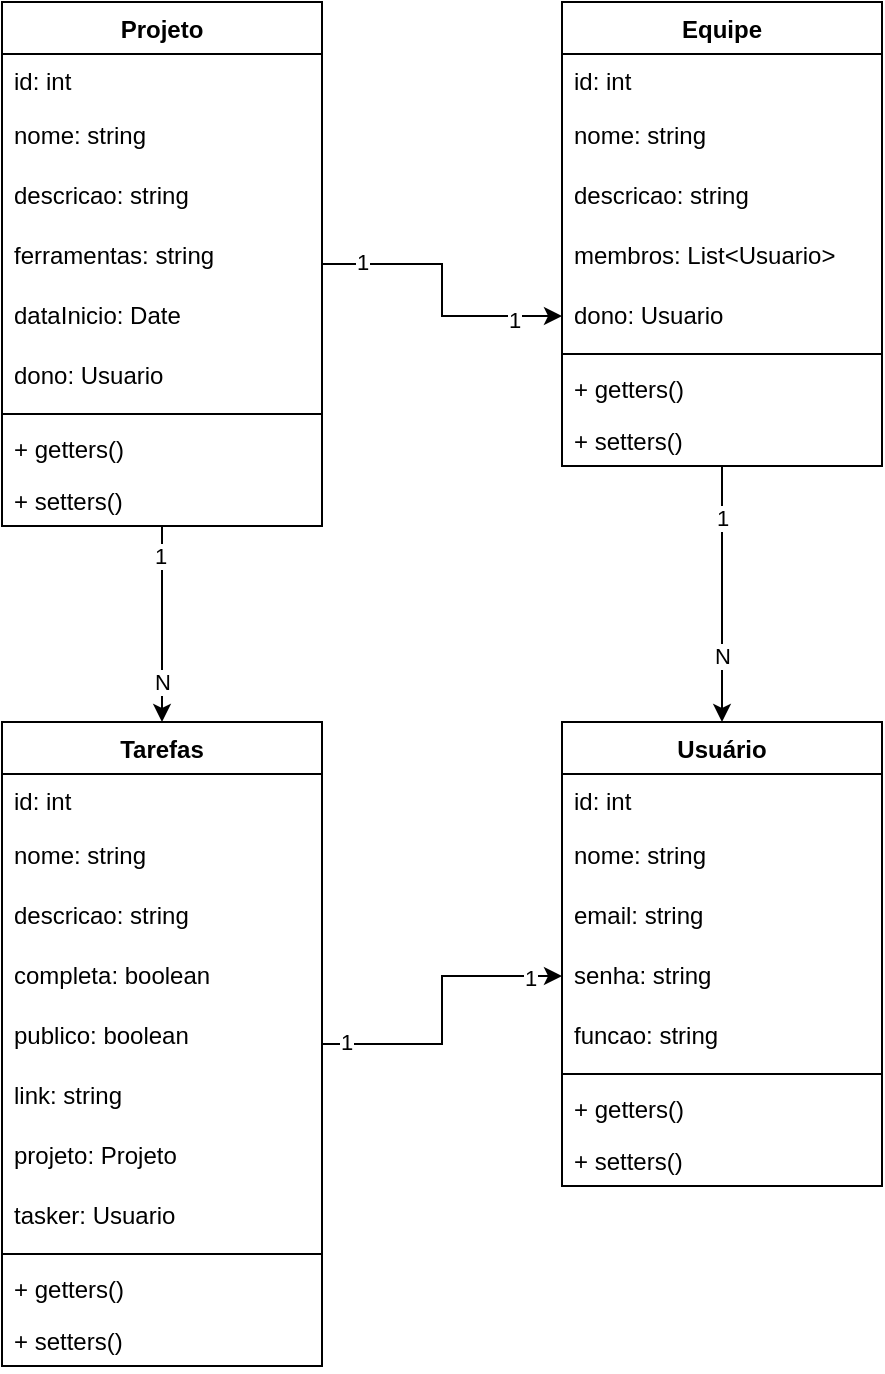 <mxfile version="22.1.8" type="device">
  <diagram name="Page-1" id="aJfsllRpUeeDs7LkDpxu">
    <mxGraphModel dx="1434" dy="738" grid="1" gridSize="10" guides="1" tooltips="1" connect="1" arrows="1" fold="1" page="1" pageScale="1" pageWidth="850" pageHeight="1100" math="0" shadow="0">
      <root>
        <mxCell id="0" />
        <mxCell id="1" parent="0" />
        <mxCell id="lNVUk_EETizKHX3eTg4E-97" value="" style="edgeStyle=orthogonalEdgeStyle;rounded=0;orthogonalLoop=1;jettySize=auto;html=1;" edge="1" parent="1" source="lNVUk_EETizKHX3eTg4E-13" target="lNVUk_EETizKHX3eTg4E-48">
          <mxGeometry relative="1" as="geometry" />
        </mxCell>
        <mxCell id="lNVUk_EETizKHX3eTg4E-98" value="1" style="edgeLabel;html=1;align=center;verticalAlign=middle;resizable=0;points=[];" vertex="1" connectable="0" parent="lNVUk_EETizKHX3eTg4E-97">
          <mxGeometry x="-0.729" y="1" relative="1" as="geometry">
            <mxPoint as="offset" />
          </mxGeometry>
        </mxCell>
        <mxCell id="lNVUk_EETizKHX3eTg4E-100" value="1" style="edgeLabel;html=1;align=center;verticalAlign=middle;resizable=0;points=[];" vertex="1" connectable="0" parent="lNVUk_EETizKHX3eTg4E-97">
          <mxGeometry x="0.671" y="-2" relative="1" as="geometry">
            <mxPoint as="offset" />
          </mxGeometry>
        </mxCell>
        <mxCell id="lNVUk_EETizKHX3eTg4E-101" value="" style="edgeStyle=orthogonalEdgeStyle;rounded=0;orthogonalLoop=1;jettySize=auto;html=1;entryX=0.5;entryY=0;entryDx=0;entryDy=0;" edge="1" parent="1" source="lNVUk_EETizKHX3eTg4E-13" target="lNVUk_EETizKHX3eTg4E-38">
          <mxGeometry relative="1" as="geometry" />
        </mxCell>
        <mxCell id="lNVUk_EETizKHX3eTg4E-102" value="1" style="edgeLabel;html=1;align=center;verticalAlign=middle;resizable=0;points=[];" vertex="1" connectable="0" parent="lNVUk_EETizKHX3eTg4E-101">
          <mxGeometry x="-0.69" y="-1" relative="1" as="geometry">
            <mxPoint as="offset" />
          </mxGeometry>
        </mxCell>
        <mxCell id="lNVUk_EETizKHX3eTg4E-103" value="N" style="edgeLabel;html=1;align=center;verticalAlign=middle;resizable=0;points=[];" vertex="1" connectable="0" parent="lNVUk_EETizKHX3eTg4E-101">
          <mxGeometry x="0.241" relative="1" as="geometry">
            <mxPoint y="17" as="offset" />
          </mxGeometry>
        </mxCell>
        <mxCell id="lNVUk_EETizKHX3eTg4E-13" value="Projeto" style="swimlane;fontStyle=1;align=center;verticalAlign=top;childLayout=stackLayout;horizontal=1;startSize=26;horizontalStack=0;resizeParent=1;resizeParentMax=0;resizeLast=0;collapsible=1;marginBottom=0;whiteSpace=wrap;html=1;" vertex="1" parent="1">
          <mxGeometry x="80" y="80" width="160" height="262" as="geometry" />
        </mxCell>
        <mxCell id="lNVUk_EETizKHX3eTg4E-14" value="id: int" style="text;strokeColor=none;fillColor=none;align=left;verticalAlign=top;spacingLeft=4;spacingRight=4;overflow=hidden;rotatable=0;points=[[0,0.5],[1,0.5]];portConstraint=eastwest;whiteSpace=wrap;html=1;" vertex="1" parent="lNVUk_EETizKHX3eTg4E-13">
          <mxGeometry y="26" width="160" height="26" as="geometry" />
        </mxCell>
        <mxCell id="lNVUk_EETizKHX3eTg4E-3" value="nome: string" style="text;strokeColor=none;fillColor=none;align=left;verticalAlign=middle;spacingLeft=4;spacingRight=4;overflow=hidden;points=[[0,0.5],[1,0.5]];portConstraint=eastwest;rotatable=0;whiteSpace=wrap;html=1;" vertex="1" parent="lNVUk_EETizKHX3eTg4E-13">
          <mxGeometry y="52" width="160" height="30" as="geometry" />
        </mxCell>
        <mxCell id="lNVUk_EETizKHX3eTg4E-4" value="descricao: string" style="text;strokeColor=none;fillColor=none;align=left;verticalAlign=middle;spacingLeft=4;spacingRight=4;overflow=hidden;points=[[0,0.5],[1,0.5]];portConstraint=eastwest;rotatable=0;whiteSpace=wrap;html=1;" vertex="1" parent="lNVUk_EETizKHX3eTg4E-13">
          <mxGeometry y="82" width="160" height="30" as="geometry" />
        </mxCell>
        <mxCell id="lNVUk_EETizKHX3eTg4E-5" value="ferramentas: string" style="text;strokeColor=none;fillColor=none;align=left;verticalAlign=middle;spacingLeft=4;spacingRight=4;overflow=hidden;points=[[0,0.5],[1,0.5]];portConstraint=eastwest;rotatable=0;whiteSpace=wrap;html=1;" vertex="1" parent="lNVUk_EETizKHX3eTg4E-13">
          <mxGeometry y="112" width="160" height="30" as="geometry" />
        </mxCell>
        <mxCell id="lNVUk_EETizKHX3eTg4E-6" value="dataInicio: Date" style="text;strokeColor=none;fillColor=none;align=left;verticalAlign=middle;spacingLeft=4;spacingRight=4;overflow=hidden;points=[[0,0.5],[1,0.5]];portConstraint=eastwest;rotatable=0;whiteSpace=wrap;html=1;" vertex="1" parent="lNVUk_EETizKHX3eTg4E-13">
          <mxGeometry y="142" width="160" height="30" as="geometry" />
        </mxCell>
        <mxCell id="lNVUk_EETizKHX3eTg4E-53" value="dono: Usuario" style="text;strokeColor=none;fillColor=none;align=left;verticalAlign=middle;spacingLeft=4;spacingRight=4;overflow=hidden;points=[[0,0.5],[1,0.5]];portConstraint=eastwest;rotatable=0;whiteSpace=wrap;html=1;" vertex="1" parent="lNVUk_EETizKHX3eTg4E-13">
          <mxGeometry y="172" width="160" height="30" as="geometry" />
        </mxCell>
        <mxCell id="lNVUk_EETizKHX3eTg4E-15" value="" style="line;strokeWidth=1;fillColor=none;align=left;verticalAlign=middle;spacingTop=-1;spacingLeft=3;spacingRight=3;rotatable=0;labelPosition=right;points=[];portConstraint=eastwest;strokeColor=inherit;" vertex="1" parent="lNVUk_EETizKHX3eTg4E-13">
          <mxGeometry y="202" width="160" height="8" as="geometry" />
        </mxCell>
        <mxCell id="lNVUk_EETizKHX3eTg4E-16" value="+ getters()" style="text;strokeColor=none;fillColor=none;align=left;verticalAlign=top;spacingLeft=4;spacingRight=4;overflow=hidden;rotatable=0;points=[[0,0.5],[1,0.5]];portConstraint=eastwest;whiteSpace=wrap;html=1;" vertex="1" parent="lNVUk_EETizKHX3eTg4E-13">
          <mxGeometry y="210" width="160" height="26" as="geometry" />
        </mxCell>
        <mxCell id="lNVUk_EETizKHX3eTg4E-17" value="+ setters()" style="text;strokeColor=none;fillColor=none;align=left;verticalAlign=top;spacingLeft=4;spacingRight=4;overflow=hidden;rotatable=0;points=[[0,0.5],[1,0.5]];portConstraint=eastwest;whiteSpace=wrap;html=1;" vertex="1" parent="lNVUk_EETizKHX3eTg4E-13">
          <mxGeometry y="236" width="160" height="26" as="geometry" />
        </mxCell>
        <mxCell id="lNVUk_EETizKHX3eTg4E-19" value="Usuário" style="swimlane;fontStyle=1;align=center;verticalAlign=top;childLayout=stackLayout;horizontal=1;startSize=26;horizontalStack=0;resizeParent=1;resizeParentMax=0;resizeLast=0;collapsible=1;marginBottom=0;whiteSpace=wrap;html=1;" vertex="1" parent="1">
          <mxGeometry x="360" y="440" width="160" height="232" as="geometry" />
        </mxCell>
        <mxCell id="lNVUk_EETizKHX3eTg4E-20" value="id: int" style="text;strokeColor=none;fillColor=none;align=left;verticalAlign=top;spacingLeft=4;spacingRight=4;overflow=hidden;rotatable=0;points=[[0,0.5],[1,0.5]];portConstraint=eastwest;whiteSpace=wrap;html=1;" vertex="1" parent="lNVUk_EETizKHX3eTg4E-19">
          <mxGeometry y="26" width="160" height="26" as="geometry" />
        </mxCell>
        <mxCell id="lNVUk_EETizKHX3eTg4E-21" value="nome: string" style="text;strokeColor=none;fillColor=none;align=left;verticalAlign=middle;spacingLeft=4;spacingRight=4;overflow=hidden;points=[[0,0.5],[1,0.5]];portConstraint=eastwest;rotatable=0;whiteSpace=wrap;html=1;" vertex="1" parent="lNVUk_EETizKHX3eTg4E-19">
          <mxGeometry y="52" width="160" height="30" as="geometry" />
        </mxCell>
        <mxCell id="lNVUk_EETizKHX3eTg4E-22" value="email: string" style="text;strokeColor=none;fillColor=none;align=left;verticalAlign=middle;spacingLeft=4;spacingRight=4;overflow=hidden;points=[[0,0.5],[1,0.5]];portConstraint=eastwest;rotatable=0;whiteSpace=wrap;html=1;" vertex="1" parent="lNVUk_EETizKHX3eTg4E-19">
          <mxGeometry y="82" width="160" height="30" as="geometry" />
        </mxCell>
        <mxCell id="lNVUk_EETizKHX3eTg4E-23" value="senha: string" style="text;strokeColor=none;fillColor=none;align=left;verticalAlign=middle;spacingLeft=4;spacingRight=4;overflow=hidden;points=[[0,0.5],[1,0.5]];portConstraint=eastwest;rotatable=0;whiteSpace=wrap;html=1;" vertex="1" parent="lNVUk_EETizKHX3eTg4E-19">
          <mxGeometry y="112" width="160" height="30" as="geometry" />
        </mxCell>
        <mxCell id="lNVUk_EETizKHX3eTg4E-24" value="funcao: string" style="text;strokeColor=none;fillColor=none;align=left;verticalAlign=middle;spacingLeft=4;spacingRight=4;overflow=hidden;points=[[0,0.5],[1,0.5]];portConstraint=eastwest;rotatable=0;whiteSpace=wrap;html=1;" vertex="1" parent="lNVUk_EETizKHX3eTg4E-19">
          <mxGeometry y="142" width="160" height="30" as="geometry" />
        </mxCell>
        <mxCell id="lNVUk_EETizKHX3eTg4E-25" value="" style="line;strokeWidth=1;fillColor=none;align=left;verticalAlign=middle;spacingTop=-1;spacingLeft=3;spacingRight=3;rotatable=0;labelPosition=right;points=[];portConstraint=eastwest;strokeColor=inherit;" vertex="1" parent="lNVUk_EETizKHX3eTg4E-19">
          <mxGeometry y="172" width="160" height="8" as="geometry" />
        </mxCell>
        <mxCell id="lNVUk_EETizKHX3eTg4E-26" value="+ getters()" style="text;strokeColor=none;fillColor=none;align=left;verticalAlign=top;spacingLeft=4;spacingRight=4;overflow=hidden;rotatable=0;points=[[0,0.5],[1,0.5]];portConstraint=eastwest;whiteSpace=wrap;html=1;" vertex="1" parent="lNVUk_EETizKHX3eTg4E-19">
          <mxGeometry y="180" width="160" height="26" as="geometry" />
        </mxCell>
        <mxCell id="lNVUk_EETizKHX3eTg4E-27" value="+ setters()" style="text;strokeColor=none;fillColor=none;align=left;verticalAlign=top;spacingLeft=4;spacingRight=4;overflow=hidden;rotatable=0;points=[[0,0.5],[1,0.5]];portConstraint=eastwest;whiteSpace=wrap;html=1;" vertex="1" parent="lNVUk_EETizKHX3eTg4E-19">
          <mxGeometry y="206" width="160" height="26" as="geometry" />
        </mxCell>
        <mxCell id="lNVUk_EETizKHX3eTg4E-104" value="" style="edgeStyle=orthogonalEdgeStyle;rounded=0;orthogonalLoop=1;jettySize=auto;html=1;entryX=0.5;entryY=0;entryDx=0;entryDy=0;" edge="1" parent="1" source="lNVUk_EETizKHX3eTg4E-29" target="lNVUk_EETizKHX3eTg4E-19">
          <mxGeometry relative="1" as="geometry" />
        </mxCell>
        <mxCell id="lNVUk_EETizKHX3eTg4E-105" value="1" style="edgeLabel;html=1;align=center;verticalAlign=middle;resizable=0;points=[];" vertex="1" connectable="0" parent="lNVUk_EETizKHX3eTg4E-104">
          <mxGeometry x="-0.605" relative="1" as="geometry">
            <mxPoint as="offset" />
          </mxGeometry>
        </mxCell>
        <mxCell id="lNVUk_EETizKHX3eTg4E-106" value="N" style="edgeLabel;html=1;align=center;verticalAlign=middle;resizable=0;points=[];" vertex="1" connectable="0" parent="lNVUk_EETizKHX3eTg4E-104">
          <mxGeometry x="0.474" relative="1" as="geometry">
            <mxPoint as="offset" />
          </mxGeometry>
        </mxCell>
        <mxCell id="lNVUk_EETizKHX3eTg4E-29" value="Equipe" style="swimlane;fontStyle=1;align=center;verticalAlign=top;childLayout=stackLayout;horizontal=1;startSize=26;horizontalStack=0;resizeParent=1;resizeParentMax=0;resizeLast=0;collapsible=1;marginBottom=0;whiteSpace=wrap;html=1;" vertex="1" parent="1">
          <mxGeometry x="360" y="80" width="160" height="232" as="geometry" />
        </mxCell>
        <mxCell id="lNVUk_EETizKHX3eTg4E-30" value="id: int" style="text;strokeColor=none;fillColor=none;align=left;verticalAlign=top;spacingLeft=4;spacingRight=4;overflow=hidden;rotatable=0;points=[[0,0.5],[1,0.5]];portConstraint=eastwest;whiteSpace=wrap;html=1;" vertex="1" parent="lNVUk_EETizKHX3eTg4E-29">
          <mxGeometry y="26" width="160" height="26" as="geometry" />
        </mxCell>
        <mxCell id="lNVUk_EETizKHX3eTg4E-31" value="nome: string" style="text;strokeColor=none;fillColor=none;align=left;verticalAlign=middle;spacingLeft=4;spacingRight=4;overflow=hidden;points=[[0,0.5],[1,0.5]];portConstraint=eastwest;rotatable=0;whiteSpace=wrap;html=1;" vertex="1" parent="lNVUk_EETizKHX3eTg4E-29">
          <mxGeometry y="52" width="160" height="30" as="geometry" />
        </mxCell>
        <mxCell id="lNVUk_EETizKHX3eTg4E-32" value="descricao: string" style="text;strokeColor=none;fillColor=none;align=left;verticalAlign=middle;spacingLeft=4;spacingRight=4;overflow=hidden;points=[[0,0.5],[1,0.5]];portConstraint=eastwest;rotatable=0;whiteSpace=wrap;html=1;" vertex="1" parent="lNVUk_EETizKHX3eTg4E-29">
          <mxGeometry y="82" width="160" height="30" as="geometry" />
        </mxCell>
        <mxCell id="lNVUk_EETizKHX3eTg4E-33" value="membros: List&amp;lt;Usuario&amp;gt;" style="text;strokeColor=none;fillColor=none;align=left;verticalAlign=middle;spacingLeft=4;spacingRight=4;overflow=hidden;points=[[0,0.5],[1,0.5]];portConstraint=eastwest;rotatable=0;whiteSpace=wrap;html=1;" vertex="1" parent="lNVUk_EETizKHX3eTg4E-29">
          <mxGeometry y="112" width="160" height="30" as="geometry" />
        </mxCell>
        <mxCell id="lNVUk_EETizKHX3eTg4E-48" value="dono: Usuario" style="text;strokeColor=none;fillColor=none;align=left;verticalAlign=middle;spacingLeft=4;spacingRight=4;overflow=hidden;points=[[0,0.5],[1,0.5]];portConstraint=eastwest;rotatable=0;whiteSpace=wrap;html=1;" vertex="1" parent="lNVUk_EETizKHX3eTg4E-29">
          <mxGeometry y="142" width="160" height="30" as="geometry" />
        </mxCell>
        <mxCell id="lNVUk_EETizKHX3eTg4E-35" value="" style="line;strokeWidth=1;fillColor=none;align=left;verticalAlign=middle;spacingTop=-1;spacingLeft=3;spacingRight=3;rotatable=0;labelPosition=right;points=[];portConstraint=eastwest;strokeColor=inherit;" vertex="1" parent="lNVUk_EETizKHX3eTg4E-29">
          <mxGeometry y="172" width="160" height="8" as="geometry" />
        </mxCell>
        <mxCell id="lNVUk_EETizKHX3eTg4E-36" value="+ getters()" style="text;strokeColor=none;fillColor=none;align=left;verticalAlign=top;spacingLeft=4;spacingRight=4;overflow=hidden;rotatable=0;points=[[0,0.5],[1,0.5]];portConstraint=eastwest;whiteSpace=wrap;html=1;" vertex="1" parent="lNVUk_EETizKHX3eTg4E-29">
          <mxGeometry y="180" width="160" height="26" as="geometry" />
        </mxCell>
        <mxCell id="lNVUk_EETizKHX3eTg4E-37" value="+ setters()" style="text;strokeColor=none;fillColor=none;align=left;verticalAlign=top;spacingLeft=4;spacingRight=4;overflow=hidden;rotatable=0;points=[[0,0.5],[1,0.5]];portConstraint=eastwest;whiteSpace=wrap;html=1;" vertex="1" parent="lNVUk_EETizKHX3eTg4E-29">
          <mxGeometry y="206" width="160" height="26" as="geometry" />
        </mxCell>
        <mxCell id="lNVUk_EETizKHX3eTg4E-119" value="" style="edgeStyle=orthogonalEdgeStyle;rounded=0;orthogonalLoop=1;jettySize=auto;html=1;entryX=0;entryY=0.5;entryDx=0;entryDy=0;" edge="1" parent="1" source="lNVUk_EETizKHX3eTg4E-38" target="lNVUk_EETizKHX3eTg4E-23">
          <mxGeometry relative="1" as="geometry">
            <mxPoint x="320" y="601" as="targetPoint" />
          </mxGeometry>
        </mxCell>
        <mxCell id="lNVUk_EETizKHX3eTg4E-120" value="1" style="edgeLabel;html=1;align=center;verticalAlign=middle;resizable=0;points=[];" vertex="1" connectable="0" parent="lNVUk_EETizKHX3eTg4E-119">
          <mxGeometry x="-0.844" y="1" relative="1" as="geometry">
            <mxPoint as="offset" />
          </mxGeometry>
        </mxCell>
        <mxCell id="lNVUk_EETizKHX3eTg4E-121" value="1" style="edgeLabel;html=1;align=center;verticalAlign=middle;resizable=0;points=[];" vertex="1" connectable="0" parent="lNVUk_EETizKHX3eTg4E-119">
          <mxGeometry x="0.792" y="-1" relative="1" as="geometry">
            <mxPoint as="offset" />
          </mxGeometry>
        </mxCell>
        <mxCell id="lNVUk_EETizKHX3eTg4E-38" value="Tarefas" style="swimlane;fontStyle=1;align=center;verticalAlign=top;childLayout=stackLayout;horizontal=1;startSize=26;horizontalStack=0;resizeParent=1;resizeParentMax=0;resizeLast=0;collapsible=1;marginBottom=0;whiteSpace=wrap;html=1;" vertex="1" parent="1">
          <mxGeometry x="80" y="440" width="160" height="322" as="geometry" />
        </mxCell>
        <mxCell id="lNVUk_EETizKHX3eTg4E-39" value="id: int" style="text;strokeColor=none;fillColor=none;align=left;verticalAlign=top;spacingLeft=4;spacingRight=4;overflow=hidden;rotatable=0;points=[[0,0.5],[1,0.5]];portConstraint=eastwest;whiteSpace=wrap;html=1;" vertex="1" parent="lNVUk_EETizKHX3eTg4E-38">
          <mxGeometry y="26" width="160" height="26" as="geometry" />
        </mxCell>
        <mxCell id="lNVUk_EETizKHX3eTg4E-40" value="nome: string" style="text;strokeColor=none;fillColor=none;align=left;verticalAlign=middle;spacingLeft=4;spacingRight=4;overflow=hidden;points=[[0,0.5],[1,0.5]];portConstraint=eastwest;rotatable=0;whiteSpace=wrap;html=1;" vertex="1" parent="lNVUk_EETizKHX3eTg4E-38">
          <mxGeometry y="52" width="160" height="30" as="geometry" />
        </mxCell>
        <mxCell id="lNVUk_EETizKHX3eTg4E-41" value="descricao: string" style="text;strokeColor=none;fillColor=none;align=left;verticalAlign=middle;spacingLeft=4;spacingRight=4;overflow=hidden;points=[[0,0.5],[1,0.5]];portConstraint=eastwest;rotatable=0;whiteSpace=wrap;html=1;" vertex="1" parent="lNVUk_EETizKHX3eTg4E-38">
          <mxGeometry y="82" width="160" height="30" as="geometry" />
        </mxCell>
        <mxCell id="lNVUk_EETizKHX3eTg4E-42" value="completa: boolean" style="text;strokeColor=none;fillColor=none;align=left;verticalAlign=middle;spacingLeft=4;spacingRight=4;overflow=hidden;points=[[0,0.5],[1,0.5]];portConstraint=eastwest;rotatable=0;whiteSpace=wrap;html=1;" vertex="1" parent="lNVUk_EETizKHX3eTg4E-38">
          <mxGeometry y="112" width="160" height="30" as="geometry" />
        </mxCell>
        <mxCell id="lNVUk_EETizKHX3eTg4E-43" value="publico: boolean" style="text;strokeColor=none;fillColor=none;align=left;verticalAlign=middle;spacingLeft=4;spacingRight=4;overflow=hidden;points=[[0,0.5],[1,0.5]];portConstraint=eastwest;rotatable=0;whiteSpace=wrap;html=1;" vertex="1" parent="lNVUk_EETizKHX3eTg4E-38">
          <mxGeometry y="142" width="160" height="30" as="geometry" />
        </mxCell>
        <mxCell id="lNVUk_EETizKHX3eTg4E-47" value="link: string" style="text;strokeColor=none;fillColor=none;align=left;verticalAlign=middle;spacingLeft=4;spacingRight=4;overflow=hidden;points=[[0,0.5],[1,0.5]];portConstraint=eastwest;rotatable=0;whiteSpace=wrap;html=1;" vertex="1" parent="lNVUk_EETizKHX3eTg4E-38">
          <mxGeometry y="172" width="160" height="30" as="geometry" />
        </mxCell>
        <mxCell id="lNVUk_EETizKHX3eTg4E-49" value="projeto: Projeto" style="text;strokeColor=none;fillColor=none;align=left;verticalAlign=middle;spacingLeft=4;spacingRight=4;overflow=hidden;points=[[0,0.5],[1,0.5]];portConstraint=eastwest;rotatable=0;whiteSpace=wrap;html=1;" vertex="1" parent="lNVUk_EETizKHX3eTg4E-38">
          <mxGeometry y="202" width="160" height="30" as="geometry" />
        </mxCell>
        <mxCell id="lNVUk_EETizKHX3eTg4E-50" value="tasker: Usuario" style="text;strokeColor=none;fillColor=none;align=left;verticalAlign=middle;spacingLeft=4;spacingRight=4;overflow=hidden;points=[[0,0.5],[1,0.5]];portConstraint=eastwest;rotatable=0;whiteSpace=wrap;html=1;" vertex="1" parent="lNVUk_EETizKHX3eTg4E-38">
          <mxGeometry y="232" width="160" height="30" as="geometry" />
        </mxCell>
        <mxCell id="lNVUk_EETizKHX3eTg4E-44" value="" style="line;strokeWidth=1;fillColor=none;align=left;verticalAlign=middle;spacingTop=-1;spacingLeft=3;spacingRight=3;rotatable=0;labelPosition=right;points=[];portConstraint=eastwest;strokeColor=inherit;" vertex="1" parent="lNVUk_EETizKHX3eTg4E-38">
          <mxGeometry y="262" width="160" height="8" as="geometry" />
        </mxCell>
        <mxCell id="lNVUk_EETizKHX3eTg4E-45" value="+ getters()" style="text;strokeColor=none;fillColor=none;align=left;verticalAlign=top;spacingLeft=4;spacingRight=4;overflow=hidden;rotatable=0;points=[[0,0.5],[1,0.5]];portConstraint=eastwest;whiteSpace=wrap;html=1;" vertex="1" parent="lNVUk_EETizKHX3eTg4E-38">
          <mxGeometry y="270" width="160" height="26" as="geometry" />
        </mxCell>
        <mxCell id="lNVUk_EETizKHX3eTg4E-46" value="+ setters()" style="text;strokeColor=none;fillColor=none;align=left;verticalAlign=top;spacingLeft=4;spacingRight=4;overflow=hidden;rotatable=0;points=[[0,0.5],[1,0.5]];portConstraint=eastwest;whiteSpace=wrap;html=1;" vertex="1" parent="lNVUk_EETizKHX3eTg4E-38">
          <mxGeometry y="296" width="160" height="26" as="geometry" />
        </mxCell>
      </root>
    </mxGraphModel>
  </diagram>
</mxfile>
